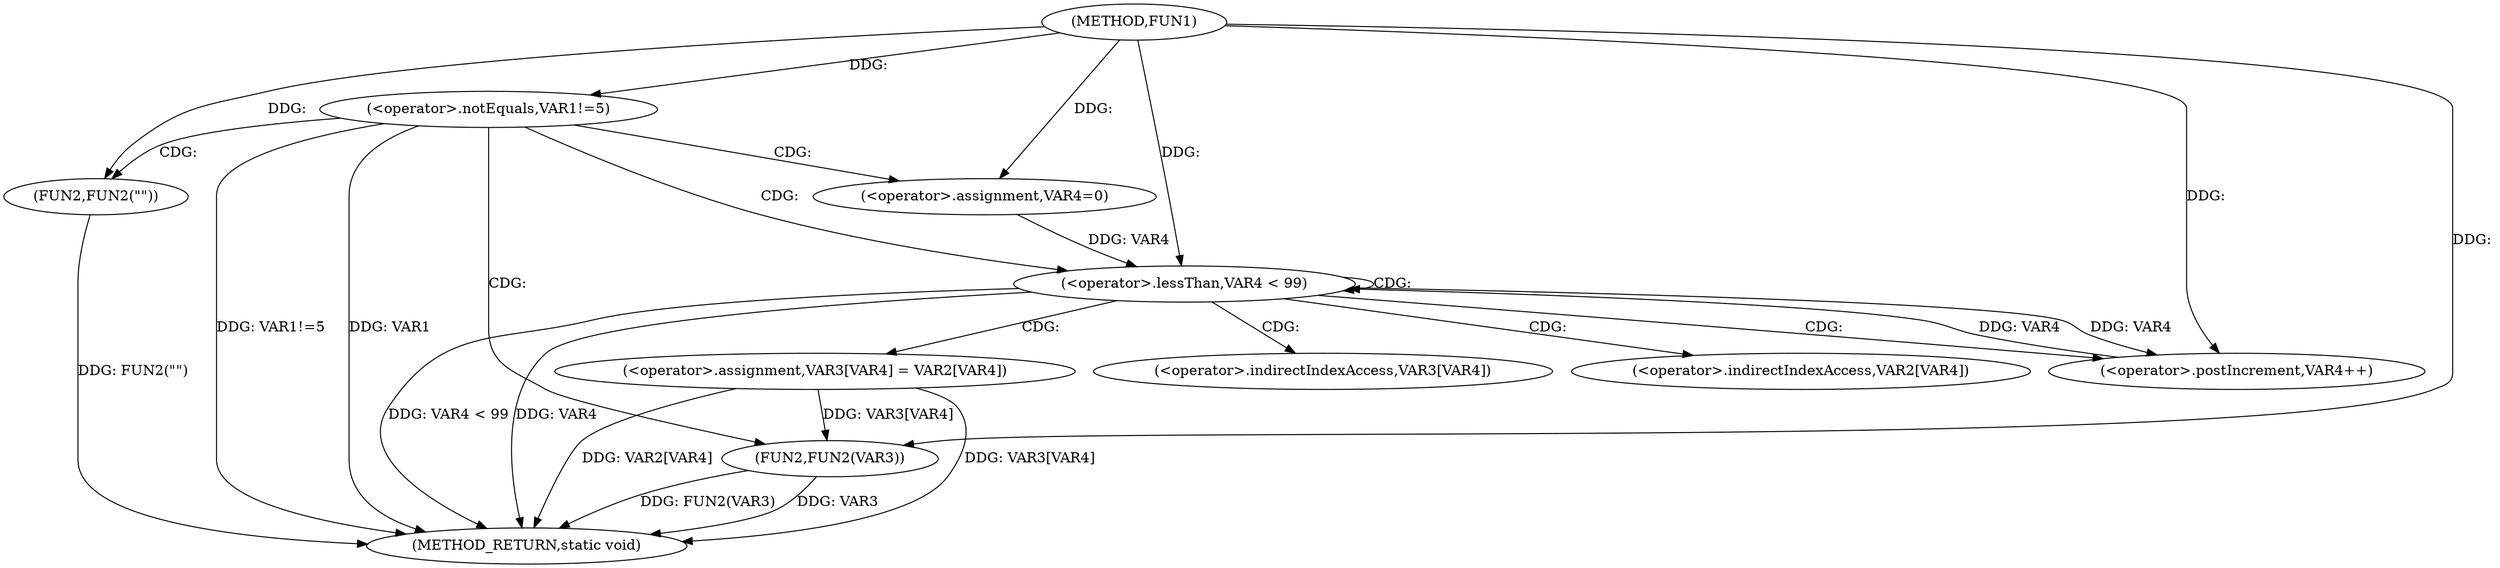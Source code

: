 digraph FUN1 {  
"1000100" [label = "(METHOD,FUN1)" ]
"1000134" [label = "(METHOD_RETURN,static void)" ]
"1000103" [label = "(<operator>.notEquals,VAR1!=5)" ]
"1000107" [label = "(FUN2,FUN2(\"\"))" ]
"1000116" [label = "(<operator>.assignment,VAR4=0)" ]
"1000119" [label = "(<operator>.lessThan,VAR4 < 99)" ]
"1000122" [label = "(<operator>.postIncrement,VAR4++)" ]
"1000125" [label = "(<operator>.assignment,VAR3[VAR4] = VAR2[VAR4])" ]
"1000132" [label = "(FUN2,FUN2(VAR3))" ]
"1000126" [label = "(<operator>.indirectIndexAccess,VAR3[VAR4])" ]
"1000129" [label = "(<operator>.indirectIndexAccess,VAR2[VAR4])" ]
  "1000125" -> "1000134"  [ label = "DDG: VAR3[VAR4]"] 
  "1000107" -> "1000134"  [ label = "DDG: FUN2(\"\")"] 
  "1000103" -> "1000134"  [ label = "DDG: VAR1"] 
  "1000132" -> "1000134"  [ label = "DDG: FUN2(VAR3)"] 
  "1000132" -> "1000134"  [ label = "DDG: VAR3"] 
  "1000119" -> "1000134"  [ label = "DDG: VAR4"] 
  "1000119" -> "1000134"  [ label = "DDG: VAR4 < 99"] 
  "1000125" -> "1000134"  [ label = "DDG: VAR2[VAR4]"] 
  "1000103" -> "1000134"  [ label = "DDG: VAR1!=5"] 
  "1000100" -> "1000103"  [ label = "DDG: "] 
  "1000100" -> "1000107"  [ label = "DDG: "] 
  "1000100" -> "1000116"  [ label = "DDG: "] 
  "1000116" -> "1000119"  [ label = "DDG: VAR4"] 
  "1000122" -> "1000119"  [ label = "DDG: VAR4"] 
  "1000100" -> "1000119"  [ label = "DDG: "] 
  "1000119" -> "1000122"  [ label = "DDG: VAR4"] 
  "1000100" -> "1000122"  [ label = "DDG: "] 
  "1000125" -> "1000132"  [ label = "DDG: VAR3[VAR4]"] 
  "1000100" -> "1000132"  [ label = "DDG: "] 
  "1000103" -> "1000132"  [ label = "CDG: "] 
  "1000103" -> "1000107"  [ label = "CDG: "] 
  "1000103" -> "1000116"  [ label = "CDG: "] 
  "1000103" -> "1000119"  [ label = "CDG: "] 
  "1000119" -> "1000129"  [ label = "CDG: "] 
  "1000119" -> "1000125"  [ label = "CDG: "] 
  "1000119" -> "1000119"  [ label = "CDG: "] 
  "1000119" -> "1000122"  [ label = "CDG: "] 
  "1000119" -> "1000126"  [ label = "CDG: "] 
}

